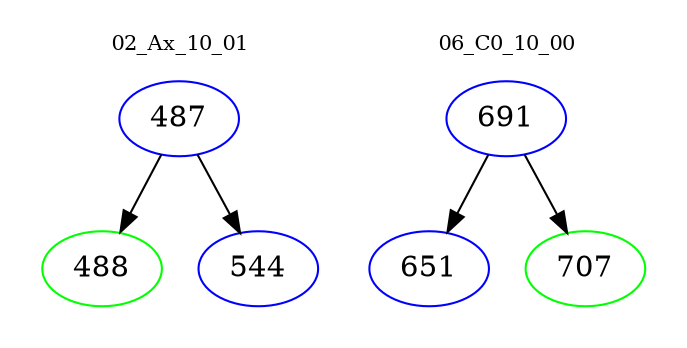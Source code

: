digraph{
subgraph cluster_0 {
color = white
label = "02_Ax_10_01";
fontsize=10;
T0_487 [label="487", color="blue"]
T0_487 -> T0_488 [color="black"]
T0_488 [label="488", color="green"]
T0_487 -> T0_544 [color="black"]
T0_544 [label="544", color="blue"]
}
subgraph cluster_1 {
color = white
label = "06_C0_10_00";
fontsize=10;
T1_691 [label="691", color="blue"]
T1_691 -> T1_651 [color="black"]
T1_651 [label="651", color="blue"]
T1_691 -> T1_707 [color="black"]
T1_707 [label="707", color="green"]
}
}
